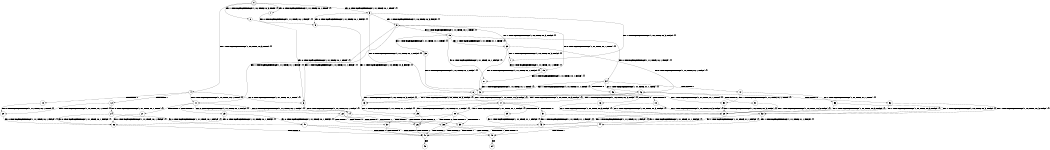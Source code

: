 digraph BCG {
size = "7, 10.5";
center = TRUE;
node [shape = circle];
0 [peripheries = 2];
0 -> 1 [label = "EX !0 !ATOMIC_EXCH_BRANCH (1, +1, TRUE, +0, 1, TRUE) !{}"];
0 -> 2 [label = "EX !1 !ATOMIC_EXCH_BRANCH (1, +0, TRUE, +0, 3, TRUE) !{}"];
0 -> 3 [label = "EX !0 !ATOMIC_EXCH_BRANCH (1, +1, TRUE, +0, 1, TRUE) !{}"];
0 -> 4 [label = "EX !1 !ATOMIC_EXCH_BRANCH (1, +0, TRUE, +0, 3, TRUE) !{}"];
1 -> 5 [label = "EX !0 !ATOMIC_EXCH_BRANCH (1, +1, TRUE, +0, 1, FALSE) !{}"];
2 -> 6 [label = "EX !0 !ATOMIC_EXCH_BRANCH (1, +1, TRUE, +0, 1, TRUE) !{}"];
3 -> 5 [label = "EX !0 !ATOMIC_EXCH_BRANCH (1, +1, TRUE, +0, 1, FALSE) !{}"];
3 -> 7 [label = "EX !1 !ATOMIC_EXCH_BRANCH (1, +0, TRUE, +0, 3, FALSE) !{}"];
3 -> 8 [label = "EX !0 !ATOMIC_EXCH_BRANCH (1, +1, TRUE, +0, 1, FALSE) !{}"];
3 -> 9 [label = "EX !1 !ATOMIC_EXCH_BRANCH (1, +0, TRUE, +0, 3, FALSE) !{}"];
4 -> 6 [label = "EX !0 !ATOMIC_EXCH_BRANCH (1, +1, TRUE, +0, 1, TRUE) !{}"];
4 -> 10 [label = "TERMINATE !1"];
4 -> 11 [label = "EX !0 !ATOMIC_EXCH_BRANCH (1, +1, TRUE, +0, 1, TRUE) !{}"];
4 -> 12 [label = "TERMINATE !1"];
5 -> 13 [label = "EX !1 !ATOMIC_EXCH_BRANCH (1, +0, TRUE, +0, 3, FALSE) !{}"];
6 -> 14 [label = "EX !0 !ATOMIC_EXCH_BRANCH (1, +1, TRUE, +0, 1, FALSE) !{}"];
7 -> 15 [label = "EX !0 !ATOMIC_EXCH_BRANCH (1, +1, TRUE, +0, 1, TRUE) !{}"];
8 -> 13 [label = "EX !1 !ATOMIC_EXCH_BRANCH (1, +0, TRUE, +0, 3, FALSE) !{}"];
8 -> 16 [label = "TERMINATE !0"];
8 -> 17 [label = "EX !1 !ATOMIC_EXCH_BRANCH (1, +0, TRUE, +0, 3, FALSE) !{}"];
8 -> 18 [label = "TERMINATE !0"];
9 -> 15 [label = "EX !0 !ATOMIC_EXCH_BRANCH (1, +1, TRUE, +0, 1, TRUE) !{}"];
9 -> 6 [label = "EX !1 !ATOMIC_EXCH_BRANCH (1, +1, TRUE, +1, 1, FALSE) !{}"];
9 -> 19 [label = "EX !0 !ATOMIC_EXCH_BRANCH (1, +1, TRUE, +0, 1, TRUE) !{}"];
9 -> 11 [label = "EX !1 !ATOMIC_EXCH_BRANCH (1, +1, TRUE, +1, 1, FALSE) !{}"];
10 -> 20 [label = "EX !0 !ATOMIC_EXCH_BRANCH (1, +1, TRUE, +0, 1, TRUE) !{}"];
11 -> 14 [label = "EX !0 !ATOMIC_EXCH_BRANCH (1, +1, TRUE, +0, 1, FALSE) !{}"];
11 -> 21 [label = "TERMINATE !1"];
11 -> 22 [label = "EX !0 !ATOMIC_EXCH_BRANCH (1, +1, TRUE, +0, 1, FALSE) !{}"];
11 -> 23 [label = "TERMINATE !1"];
12 -> 20 [label = "EX !0 !ATOMIC_EXCH_BRANCH (1, +1, TRUE, +0, 1, TRUE) !{}"];
12 -> 24 [label = "EX !0 !ATOMIC_EXCH_BRANCH (1, +1, TRUE, +0, 1, TRUE) !{}"];
13 -> 25 [label = "EX !1 !ATOMIC_EXCH_BRANCH (1, +1, TRUE, +1, 1, FALSE) !{}"];
14 -> 26 [label = "TERMINATE !0"];
15 -> 27 [label = "EX !0 !ATOMIC_EXCH_BRANCH (1, +1, TRUE, +0, 1, FALSE) !{}"];
16 -> 28 [label = "EX !1 !ATOMIC_EXCH_BRANCH (1, +0, TRUE, +0, 3, FALSE) !{}"];
17 -> 25 [label = "EX !1 !ATOMIC_EXCH_BRANCH (1, +1, TRUE, +1, 1, FALSE) !{}"];
17 -> 29 [label = "TERMINATE !0"];
17 -> 30 [label = "EX !1 !ATOMIC_EXCH_BRANCH (1, +1, TRUE, +1, 1, FALSE) !{}"];
17 -> 31 [label = "TERMINATE !0"];
18 -> 28 [label = "EX !1 !ATOMIC_EXCH_BRANCH (1, +0, TRUE, +0, 3, FALSE) !{}"];
18 -> 32 [label = "EX !1 !ATOMIC_EXCH_BRANCH (1, +0, TRUE, +0, 3, FALSE) !{}"];
19 -> 27 [label = "EX !0 !ATOMIC_EXCH_BRANCH (1, +1, TRUE, +0, 1, FALSE) !{}"];
19 -> 33 [label = "EX !1 !ATOMIC_EXCH_BRANCH (1, +1, TRUE, +1, 1, TRUE) !{}"];
19 -> 34 [label = "EX !0 !ATOMIC_EXCH_BRANCH (1, +1, TRUE, +0, 1, FALSE) !{}"];
19 -> 35 [label = "EX !1 !ATOMIC_EXCH_BRANCH (1, +1, TRUE, +1, 1, TRUE) !{}"];
20 -> 36 [label = "EX !0 !ATOMIC_EXCH_BRANCH (1, +1, TRUE, +0, 1, FALSE) !{}"];
21 -> 36 [label = "EX !0 !ATOMIC_EXCH_BRANCH (1, +1, TRUE, +0, 1, FALSE) !{}"];
22 -> 26 [label = "TERMINATE !0"];
22 -> 37 [label = "TERMINATE !1"];
22 -> 38 [label = "TERMINATE !0"];
22 -> 39 [label = "TERMINATE !1"];
23 -> 36 [label = "EX !0 !ATOMIC_EXCH_BRANCH (1, +1, TRUE, +0, 1, FALSE) !{}"];
23 -> 40 [label = "EX !0 !ATOMIC_EXCH_BRANCH (1, +1, TRUE, +0, 1, FALSE) !{}"];
24 -> 36 [label = "EX !0 !ATOMIC_EXCH_BRANCH (1, +1, TRUE, +0, 1, FALSE) !{}"];
24 -> 40 [label = "EX !0 !ATOMIC_EXCH_BRANCH (1, +1, TRUE, +0, 1, FALSE) !{}"];
25 -> 26 [label = "TERMINATE !0"];
26 -> 41 [label = "TERMINATE !1"];
27 -> 42 [label = "EX !1 !ATOMIC_EXCH_BRANCH (1, +1, TRUE, +1, 1, TRUE) !{}"];
28 -> 43 [label = "EX !1 !ATOMIC_EXCH_BRANCH (1, +1, TRUE, +1, 1, FALSE) !{}"];
29 -> 43 [label = "EX !1 !ATOMIC_EXCH_BRANCH (1, +1, TRUE, +1, 1, FALSE) !{}"];
30 -> 26 [label = "TERMINATE !0"];
30 -> 37 [label = "TERMINATE !1"];
30 -> 38 [label = "TERMINATE !0"];
30 -> 39 [label = "TERMINATE !1"];
31 -> 43 [label = "EX !1 !ATOMIC_EXCH_BRANCH (1, +1, TRUE, +1, 1, FALSE) !{}"];
31 -> 44 [label = "EX !1 !ATOMIC_EXCH_BRANCH (1, +1, TRUE, +1, 1, FALSE) !{}"];
32 -> 43 [label = "EX !1 !ATOMIC_EXCH_BRANCH (1, +1, TRUE, +1, 1, FALSE) !{}"];
32 -> 44 [label = "EX !1 !ATOMIC_EXCH_BRANCH (1, +1, TRUE, +1, 1, FALSE) !{}"];
33 -> 42 [label = "EX !0 !ATOMIC_EXCH_BRANCH (1, +1, TRUE, +0, 1, FALSE) !{}"];
34 -> 42 [label = "EX !1 !ATOMIC_EXCH_BRANCH (1, +1, TRUE, +1, 1, TRUE) !{}"];
34 -> 45 [label = "TERMINATE !0"];
34 -> 46 [label = "EX !1 !ATOMIC_EXCH_BRANCH (1, +1, TRUE, +1, 1, TRUE) !{}"];
34 -> 47 [label = "TERMINATE !0"];
35 -> 42 [label = "EX !0 !ATOMIC_EXCH_BRANCH (1, +1, TRUE, +0, 1, FALSE) !{}"];
35 -> 7 [label = "EX !1 !ATOMIC_EXCH_BRANCH (1, +0, TRUE, +0, 3, FALSE) !{}"];
35 -> 46 [label = "EX !0 !ATOMIC_EXCH_BRANCH (1, +1, TRUE, +0, 1, FALSE) !{}"];
35 -> 9 [label = "EX !1 !ATOMIC_EXCH_BRANCH (1, +0, TRUE, +0, 3, FALSE) !{}"];
36 -> 41 [label = "TERMINATE !0"];
37 -> 41 [label = "TERMINATE !0"];
38 -> 41 [label = "TERMINATE !1"];
38 -> 48 [label = "TERMINATE !1"];
39 -> 41 [label = "TERMINATE !0"];
39 -> 48 [label = "TERMINATE !0"];
40 -> 41 [label = "TERMINATE !0"];
40 -> 48 [label = "TERMINATE !0"];
41 -> 49 [label = "exit"];
42 -> 13 [label = "EX !1 !ATOMIC_EXCH_BRANCH (1, +0, TRUE, +0, 3, FALSE) !{}"];
43 -> 41 [label = "TERMINATE !1"];
44 -> 41 [label = "TERMINATE !1"];
44 -> 48 [label = "TERMINATE !1"];
45 -> 50 [label = "EX !1 !ATOMIC_EXCH_BRANCH (1, +1, TRUE, +1, 1, TRUE) !{}"];
46 -> 13 [label = "EX !1 !ATOMIC_EXCH_BRANCH (1, +0, TRUE, +0, 3, FALSE) !{}"];
46 -> 51 [label = "TERMINATE !0"];
46 -> 17 [label = "EX !1 !ATOMIC_EXCH_BRANCH (1, +0, TRUE, +0, 3, FALSE) !{}"];
46 -> 52 [label = "TERMINATE !0"];
47 -> 50 [label = "EX !1 !ATOMIC_EXCH_BRANCH (1, +1, TRUE, +1, 1, TRUE) !{}"];
47 -> 53 [label = "EX !1 !ATOMIC_EXCH_BRANCH (1, +1, TRUE, +1, 1, TRUE) !{}"];
48 -> 54 [label = "exit"];
50 -> 28 [label = "EX !1 !ATOMIC_EXCH_BRANCH (1, +0, TRUE, +0, 3, FALSE) !{}"];
51 -> 28 [label = "EX !1 !ATOMIC_EXCH_BRANCH (1, +0, TRUE, +0, 3, FALSE) !{}"];
52 -> 28 [label = "EX !1 !ATOMIC_EXCH_BRANCH (1, +0, TRUE, +0, 3, FALSE) !{}"];
52 -> 32 [label = "EX !1 !ATOMIC_EXCH_BRANCH (1, +0, TRUE, +0, 3, FALSE) !{}"];
53 -> 28 [label = "EX !1 !ATOMIC_EXCH_BRANCH (1, +0, TRUE, +0, 3, FALSE) !{}"];
53 -> 32 [label = "EX !1 !ATOMIC_EXCH_BRANCH (1, +0, TRUE, +0, 3, FALSE) !{}"];
}
